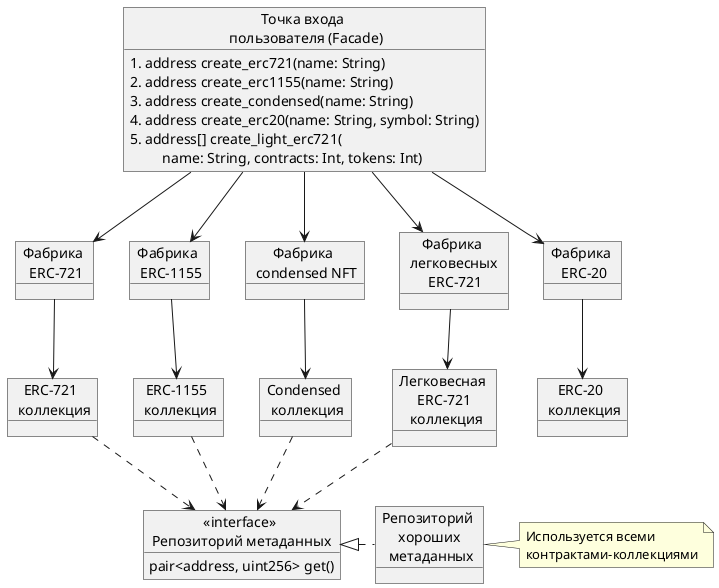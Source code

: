 @startuml

object "Точка входа \n пользователя (Facade)" as facade {
    1. address create_erc721(name: String)
    2. address create_erc1155(name: String)
    3. address create_condensed(name: String)
    4. address create_erc20(name: String, symbol: String)
    5. address[] create_light_erc721(\n\t name: String, contracts: Int, tokens: Int)
}

object "Фабрика \n ERC-721" as factory721
object "Фабрика \n ERC-1155" as factory1155
object "Фабрика \n condensed NFT" as factory_condensed
object "Фабрика \n легковесных \n ERC-721" as factory_light_721
object "Фабрика \n ERC-20" as factory20

object "ERC-721 \n коллекция" as erc721
object "ERC-1155 \n коллекция" as erc1155
object "Condensed \n коллекция" as condensed
object "ERC-20 \n коллекция" as erc20
object "Легковесная \n ERC-721 \n коллекция" as light_erc721

object "«interface» \nРепозиторий метаданных" as repo_metadata {
    pair<address, uint256> get()
}
object "Репозиторий \n хороших \n метаданных" as grm

grm .l.|> repo_metadata

facade -d-> factory721
facade -d-> factory1155
facade -d-> factory_condensed
facade -d-> factory20
facade -d-> factory_light_721

factory721 -d-> erc721
factory1155 -d-> erc1155
factory_condensed -d-> condensed
factory20 -d-> erc20
factory_light_721 -d-> light_erc721

erc721 .d-> repo_metadata
erc1155 .d-> repo_metadata
condensed .d-> repo_metadata
light_erc721 .d-> repo_metadata

note right of grm: Используется всеми \nконтрактами-коллекциями

@enduml
